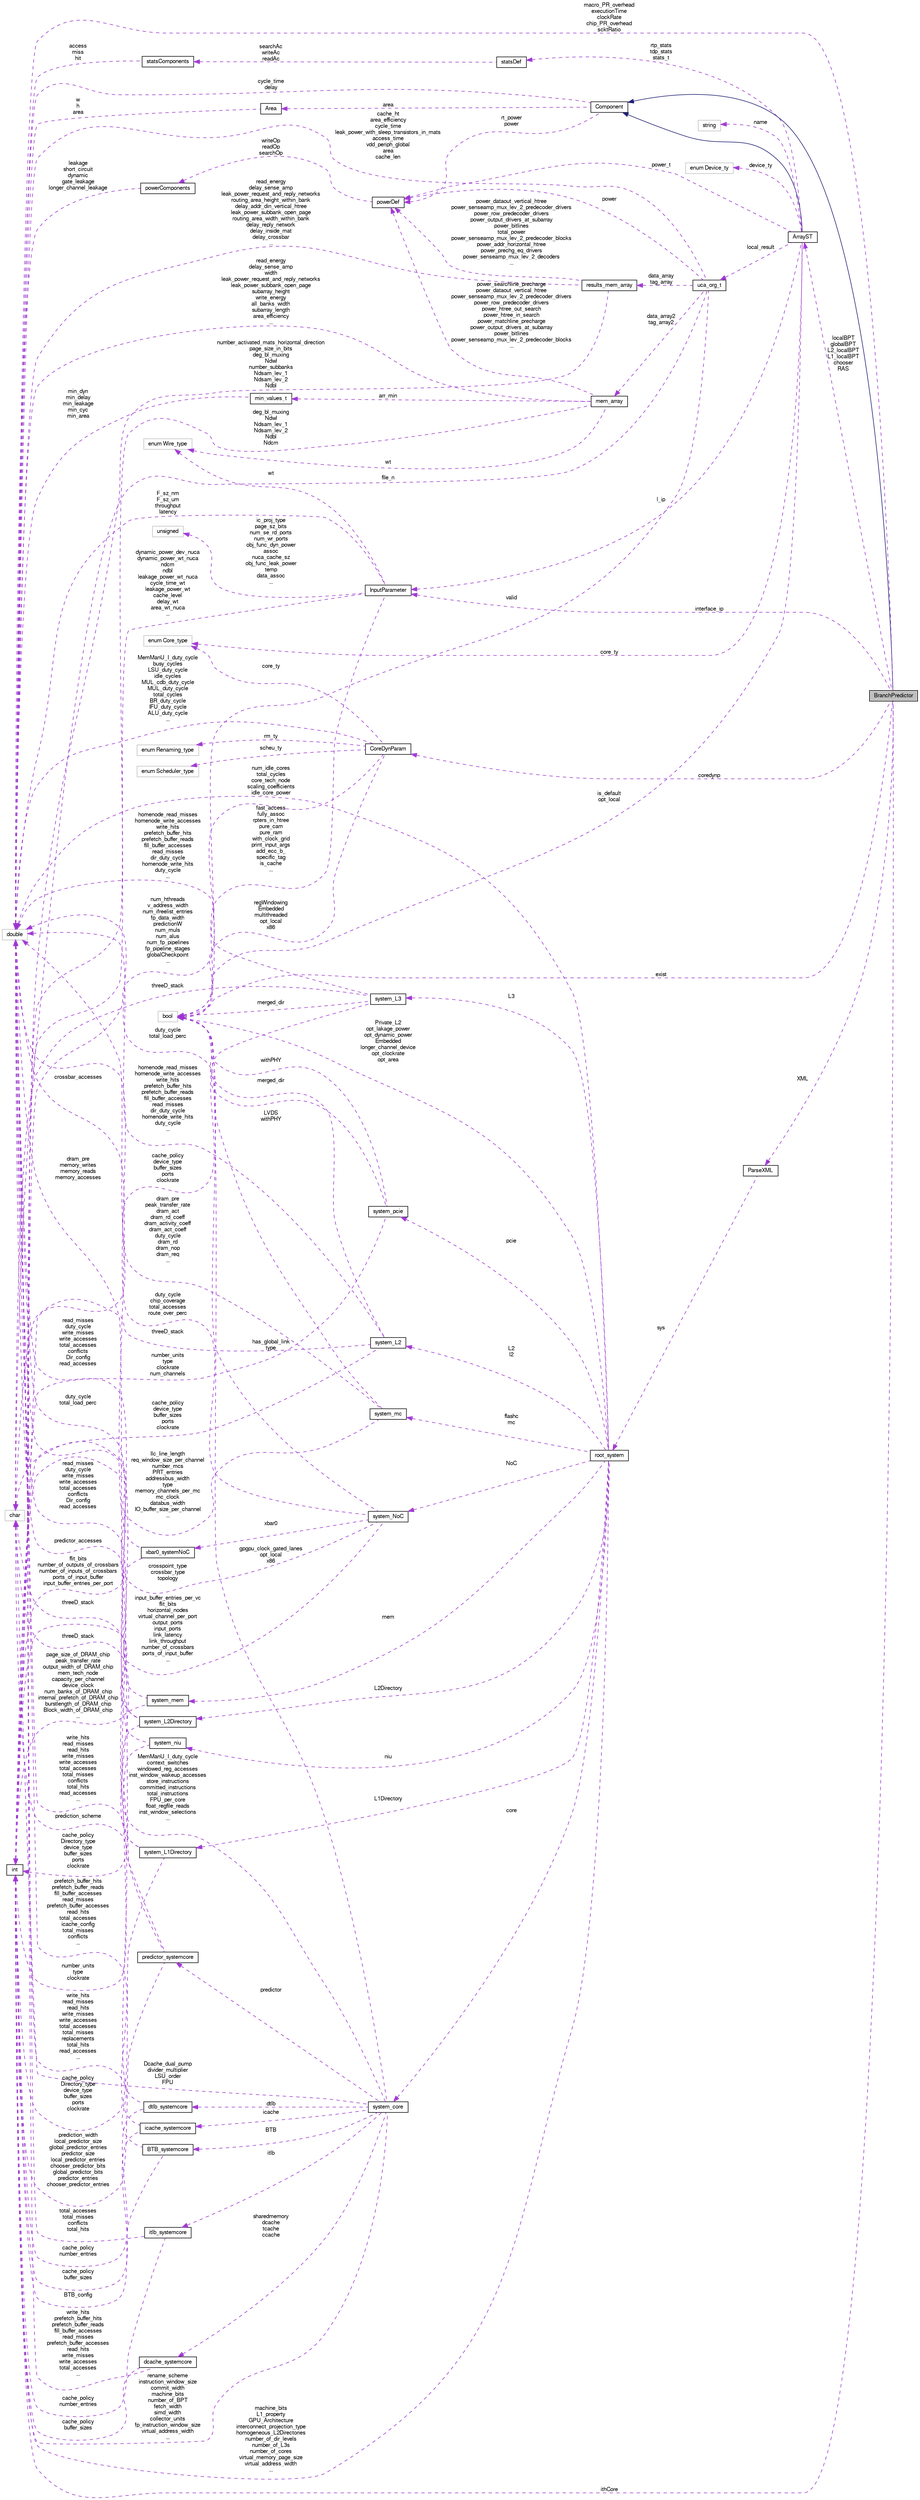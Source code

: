 digraph G
{
  bgcolor="transparent";
  edge [fontname="FreeSans",fontsize="10",labelfontname="FreeSans",labelfontsize="10"];
  node [fontname="FreeSans",fontsize="10",shape=record];
  rankdir=LR;
  Node1 [label="BranchPredictor",height=0.2,width=0.4,color="black", fillcolor="grey75", style="filled" fontcolor="black"];
  Node2 -> Node1 [dir=back,color="midnightblue",fontsize="10",style="solid",fontname="FreeSans"];
  Node2 [label="Component",height=0.2,width=0.4,color="black",URL="$classComponent.html"];
  Node3 -> Node2 [dir=back,color="darkorchid3",fontsize="10",style="dashed",label="cycle_time\ndelay",fontname="FreeSans"];
  Node3 [label="double",height=0.2,width=0.4,color="grey75"];
  Node4 -> Node2 [dir=back,color="darkorchid3",fontsize="10",style="dashed",label="rt_power\npower",fontname="FreeSans"];
  Node4 [label="powerDef",height=0.2,width=0.4,color="black",URL="$classpowerDef.html"];
  Node5 -> Node4 [dir=back,color="darkorchid3",fontsize="10",style="dashed",label="writeOp\nreadOp\nsearchOp",fontname="FreeSans"];
  Node5 [label="powerComponents",height=0.2,width=0.4,color="black",URL="$classpowerComponents.html"];
  Node3 -> Node5 [dir=back,color="darkorchid3",fontsize="10",style="dashed",label="leakage\nshort_circuit\ndynamic\ngate_leakage\nlonger_channel_leakage",fontname="FreeSans"];
  Node6 -> Node2 [dir=back,color="darkorchid3",fontsize="10",style="dashed",label="area",fontname="FreeSans"];
  Node6 [label="Area",height=0.2,width=0.4,color="black",URL="$classArea.html"];
  Node3 -> Node6 [dir=back,color="darkorchid3",fontsize="10",style="dashed",label="w\nh\narea",fontname="FreeSans"];
  Node3 -> Node1 [dir=back,color="darkorchid3",fontsize="10",style="dashed",label="macro_PR_overhead\nexecutionTime\nclockRate\nchip_PR_overhead\nscktRatio",fontname="FreeSans"];
  Node7 -> Node1 [dir=back,color="darkorchid3",fontsize="10",style="dashed",label="localBPT\nglobalBPT\nL2_localBPT\nL1_localBPT\nchooser\nRAS",fontname="FreeSans"];
  Node7 [label="ArrayST",height=0.2,width=0.4,color="black",URL="$classArrayST.html"];
  Node2 -> Node7 [dir=back,color="midnightblue",fontsize="10",style="solid",fontname="FreeSans"];
  Node8 -> Node7 [dir=back,color="darkorchid3",fontsize="10",style="dashed",label="device_ty",fontname="FreeSans"];
  Node8 [label="enum Device_ty",height=0.2,width=0.4,color="grey75"];
  Node4 -> Node7 [dir=back,color="darkorchid3",fontsize="10",style="dashed",label="power_t",fontname="FreeSans"];
  Node9 -> Node7 [dir=back,color="darkorchid3",fontsize="10",style="dashed",label="local_result",fontname="FreeSans"];
  Node9 [label="uca_org_t",height=0.2,width=0.4,color="black",URL="$classuca__org__t.html"];
  Node3 -> Node9 [dir=back,color="darkorchid3",fontsize="10",style="dashed",label="cache_ht\narea_efficiency\ncycle_time\nleak_power_with_sleep_transistors_in_mats\naccess_time\nvdd_periph_global\narea\ncache_len",fontname="FreeSans"];
  Node10 -> Node9 [dir=back,color="darkorchid3",fontsize="10",style="dashed",label="file_n",fontname="FreeSans"];
  Node10 [label="char",height=0.2,width=0.4,color="grey75"];
  Node4 -> Node9 [dir=back,color="darkorchid3",fontsize="10",style="dashed",label="power",fontname="FreeSans"];
  Node11 -> Node9 [dir=back,color="darkorchid3",fontsize="10",style="dashed",label="data_array2\ntag_array2",fontname="FreeSans"];
  Node11 [label="mem_array",height=0.2,width=0.4,color="black",URL="$classmem__array.html"];
  Node3 -> Node11 [dir=back,color="darkorchid3",fontsize="10",style="dashed",label="read_energy\ndelay_sense_amp\nwidth\nleak_power_request_and_reply_networks\nleak_power_subbank_open_page\nsubarray_height\nwrite_energy\nall_banks_width\nsubarray_length\narea_efficiency\n...",fontname="FreeSans"];
  Node12 -> Node11 [dir=back,color="darkorchid3",fontsize="10",style="dashed",label="arr_min",fontname="FreeSans"];
  Node12 [label="min_values_t",height=0.2,width=0.4,color="black",URL="$classmin__values__t.html"];
  Node3 -> Node12 [dir=back,color="darkorchid3",fontsize="10",style="dashed",label="min_dyn\nmin_delay\nmin_leakage\nmin_cyc\nmin_area",fontname="FreeSans"];
  Node4 -> Node11 [dir=back,color="darkorchid3",fontsize="10",style="dashed",label="power_searchline_precharge\npower_dataout_vertical_htree\npower_senseamp_mux_lev_2_predecoder_drivers\npower_row_predecoder_drivers\npower_htree_out_search\npower_htree_in_search\npower_matchline_precharge\npower_output_drivers_at_subarray\npower_bitlines\npower_senseamp_mux_lev_2_predecoder_blocks\n...",fontname="FreeSans"];
  Node13 -> Node11 [dir=back,color="darkorchid3",fontsize="10",style="dashed",label="deg_bl_muxing\nNdwl\nNdsam_lev_1\nNdsam_lev_2\nNdbl\nNdcm",fontname="FreeSans"];
  Node13 [label="int",height=0.2,width=0.4,color="black",URL="$classint.html"];
  Node14 -> Node11 [dir=back,color="darkorchid3",fontsize="10",style="dashed",label="wt",fontname="FreeSans"];
  Node14 [label="enum Wire_type",height=0.2,width=0.4,color="grey75"];
  Node15 -> Node9 [dir=back,color="darkorchid3",fontsize="10",style="dashed",label="data_array\ntag_array",fontname="FreeSans"];
  Node15 [label="results_mem_array",height=0.2,width=0.4,color="black",URL="$structresults__mem__array.html"];
  Node3 -> Node15 [dir=back,color="darkorchid3",fontsize="10",style="dashed",label="read_energy\ndelay_sense_amp\nleak_power_request_and_reply_networks\nrouting_area_height_within_bank\ndelay_addr_din_vertical_htree\nleak_power_subbank_open_page\nrouting_area_width_within_bank\ndelay_reply_network\ndelay_inside_mat\ndelay_crossbar\n...",fontname="FreeSans"];
  Node4 -> Node15 [dir=back,color="darkorchid3",fontsize="10",style="dashed",label="power_dataout_vertical_htree\npower_senseamp_mux_lev_2_predecoder_drivers\npower_row_predecoder_drivers\npower_output_drivers_at_subarray\npower_bitlines\ntotal_power\npower_senseamp_mux_lev_2_predecoder_blocks\npower_addr_horizontal_htree\npower_prechg_eq_drivers\npower_senseamp_mux_lev_2_decoders\n...",fontname="FreeSans"];
  Node13 -> Node15 [dir=back,color="darkorchid3",fontsize="10",style="dashed",label="number_activated_mats_horizontal_direction\npage_size_in_bits\ndeg_bl_muxing\nNdwl\nnumber_subbanks\nNdsam_lev_1\nNdsam_lev_2\nNdbl",fontname="FreeSans"];
  Node16 -> Node9 [dir=back,color="darkorchid3",fontsize="10",style="dashed",label="valid",fontname="FreeSans"];
  Node16 [label="bool",height=0.2,width=0.4,color="grey75"];
  Node17 -> Node7 [dir=back,color="darkorchid3",fontsize="10",style="dashed",label="rtp_stats\ntdp_stats\nstats_t",fontname="FreeSans"];
  Node17 [label="statsDef",height=0.2,width=0.4,color="black",URL="$classstatsDef.html"];
  Node18 -> Node17 [dir=back,color="darkorchid3",fontsize="10",style="dashed",label="searchAc\nwriteAc\nreadAc",fontname="FreeSans"];
  Node18 [label="statsComponents",height=0.2,width=0.4,color="black",URL="$classstatsComponents.html"];
  Node3 -> Node18 [dir=back,color="darkorchid3",fontsize="10",style="dashed",label="access\nmiss\nhit",fontname="FreeSans"];
  Node16 -> Node7 [dir=back,color="darkorchid3",fontsize="10",style="dashed",label="is_default\nopt_local",fontname="FreeSans"];
  Node19 -> Node7 [dir=back,color="darkorchid3",fontsize="10",style="dashed",label="name",fontname="FreeSans"];
  Node19 [label="string",height=0.2,width=0.4,color="grey75"];
  Node20 -> Node7 [dir=back,color="darkorchid3",fontsize="10",style="dashed",label="l_ip",fontname="FreeSans"];
  Node20 [label="InputParameter",height=0.2,width=0.4,color="black",URL="$classInputParameter.html"];
  Node3 -> Node20 [dir=back,color="darkorchid3",fontsize="10",style="dashed",label="F_sz_nm\nF_sz_um\nthroughput\nlatency",fontname="FreeSans"];
  Node13 -> Node20 [dir=back,color="darkorchid3",fontsize="10",style="dashed",label="dynamic_power_dev_nuca\ndynamic_power_wt_nuca\nndcm\nndbl\nleakage_power_wt_nuca\ncycle_time_wt\nleakage_power_wt\ncache_level\ndelay_wt\narea_wt_nuca\n...",fontname="FreeSans"];
  Node16 -> Node20 [dir=back,color="darkorchid3",fontsize="10",style="dashed",label="fast_access\nfully_assoc\nrpters_in_htree\npure_cam\npure_ram\nwith_clock_grid\nprint_input_args\nadd_ecc_b_\nspecific_tag\nis_cache\n...",fontname="FreeSans"];
  Node14 -> Node20 [dir=back,color="darkorchid3",fontsize="10",style="dashed",label="wt",fontname="FreeSans"];
  Node21 -> Node20 [dir=back,color="darkorchid3",fontsize="10",style="dashed",label="ic_proj_type\npage_sz_bits\nnum_se_rd_ports\nnum_wr_ports\nobj_func_dyn_power\nassoc\nnuca_cache_sz\nobj_func_leak_power\ntemp\ndata_assoc\n...",fontname="FreeSans"];
  Node21 [label="unsigned",height=0.2,width=0.4,color="grey75"];
  Node22 -> Node7 [dir=back,color="darkorchid3",fontsize="10",style="dashed",label="core_ty",fontname="FreeSans"];
  Node22 [label="enum Core_type",height=0.2,width=0.4,color="grey75"];
  Node23 -> Node1 [dir=back,color="darkorchid3",fontsize="10",style="dashed",label="coredynp",fontname="FreeSans"];
  Node23 [label="CoreDynParam",height=0.2,width=0.4,color="black",URL="$classCoreDynParam.html"];
  Node3 -> Node23 [dir=back,color="darkorchid3",fontsize="10",style="dashed",label="MemManU_I_duty_cycle\nbusy_cycles\nLSU_duty_cycle\nidle_cycles\nMUL_cdb_duty_cycle\nMUL_duty_cycle\ntotal_cycles\nBR_duty_cycle\nIFU_duty_cycle\nALU_duty_cycle\n...",fontname="FreeSans"];
  Node13 -> Node23 [dir=back,color="darkorchid3",fontsize="10",style="dashed",label="num_hthreads\nv_address_width\nnum_ifreelist_entries\nfp_data_width\npredictionW\nnum_muls\nnum_alus\nnum_fp_pipelines\nfp_pipeline_stages\nglobalCheckpoint\n...",fontname="FreeSans"];
  Node24 -> Node23 [dir=back,color="darkorchid3",fontsize="10",style="dashed",label="rm_ty",fontname="FreeSans"];
  Node24 [label="enum Renaming_type",height=0.2,width=0.4,color="grey75"];
  Node16 -> Node23 [dir=back,color="darkorchid3",fontsize="10",style="dashed",label="regWindowing\nEmbedded\nmultithreaded\nopt_local\nx86",fontname="FreeSans"];
  Node25 -> Node23 [dir=back,color="darkorchid3",fontsize="10",style="dashed",label="scheu_ty",fontname="FreeSans"];
  Node25 [label="enum Scheduler_type",height=0.2,width=0.4,color="grey75"];
  Node22 -> Node23 [dir=back,color="darkorchid3",fontsize="10",style="dashed",label="core_ty",fontname="FreeSans"];
  Node13 -> Node1 [dir=back,color="darkorchid3",fontsize="10",style="dashed",label="ithCore",fontname="FreeSans"];
  Node16 -> Node1 [dir=back,color="darkorchid3",fontsize="10",style="dashed",label="exist",fontname="FreeSans"];
  Node20 -> Node1 [dir=back,color="darkorchid3",fontsize="10",style="dashed",label="interface_ip",fontname="FreeSans"];
  Node26 -> Node1 [dir=back,color="darkorchid3",fontsize="10",style="dashed",label="XML",fontname="FreeSans"];
  Node26 [label="ParseXML",height=0.2,width=0.4,color="black",URL="$classParseXML.html"];
  Node27 -> Node26 [dir=back,color="darkorchid3",fontsize="10",style="dashed",label="sys",fontname="FreeSans"];
  Node27 [label="root_system",height=0.2,width=0.4,color="black",URL="$structroot__system.html"];
  Node28 -> Node27 [dir=back,color="darkorchid3",fontsize="10",style="dashed",label="L2\nl2",fontname="FreeSans"];
  Node28 [label="system_L2",height=0.2,width=0.4,color="black",URL="$structsystem__L2.html"];
  Node3 -> Node28 [dir=back,color="darkorchid3",fontsize="10",style="dashed",label="homenode_read_misses\nhomenode_write_accesses\nwrite_hits\nprefetch_buffer_hits\nprefetch_buffer_reads\nfill_buffer_accesses\nread_misses\ndir_duty_cycle\nhomenode_write_hits\nduty_cycle\n...",fontname="FreeSans"];
  Node10 -> Node28 [dir=back,color="darkorchid3",fontsize="10",style="dashed",label="threeD_stack",fontname="FreeSans"];
  Node13 -> Node28 [dir=back,color="darkorchid3",fontsize="10",style="dashed",label="cache_policy\ndevice_type\nbuffer_sizes\nports\nclockrate",fontname="FreeSans"];
  Node16 -> Node28 [dir=back,color="darkorchid3",fontsize="10",style="dashed",label="merged_dir",fontname="FreeSans"];
  Node29 -> Node27 [dir=back,color="darkorchid3",fontsize="10",style="dashed",label="L3",fontname="FreeSans"];
  Node29 [label="system_L3",height=0.2,width=0.4,color="black",URL="$structsystem__L3.html"];
  Node3 -> Node29 [dir=back,color="darkorchid3",fontsize="10",style="dashed",label="homenode_read_misses\nhomenode_write_accesses\nwrite_hits\nprefetch_buffer_hits\nprefetch_buffer_reads\nfill_buffer_accesses\nread_misses\ndir_duty_cycle\nhomenode_write_hits\nduty_cycle\n...",fontname="FreeSans"];
  Node10 -> Node29 [dir=back,color="darkorchid3",fontsize="10",style="dashed",label="threeD_stack",fontname="FreeSans"];
  Node13 -> Node29 [dir=back,color="darkorchid3",fontsize="10",style="dashed",label="cache_policy\ndevice_type\nbuffer_sizes\nports\nclockrate",fontname="FreeSans"];
  Node16 -> Node29 [dir=back,color="darkorchid3",fontsize="10",style="dashed",label="merged_dir",fontname="FreeSans"];
  Node3 -> Node27 [dir=back,color="darkorchid3",fontsize="10",style="dashed",label="num_idle_cores\ntotal_cycles\ncore_tech_node\nscaling_coefficients\nidle_core_power",fontname="FreeSans"];
  Node30 -> Node27 [dir=back,color="darkorchid3",fontsize="10",style="dashed",label="L2Directory",fontname="FreeSans"];
  Node30 [label="system_L2Directory",height=0.2,width=0.4,color="black",URL="$structsystem__L2Directory.html"];
  Node3 -> Node30 [dir=back,color="darkorchid3",fontsize="10",style="dashed",label="read_misses\nduty_cycle\nwrite_misses\nwrite_accesses\ntotal_accesses\nconflicts\nDir_config\nread_accesses",fontname="FreeSans"];
  Node10 -> Node30 [dir=back,color="darkorchid3",fontsize="10",style="dashed",label="threeD_stack",fontname="FreeSans"];
  Node13 -> Node30 [dir=back,color="darkorchid3",fontsize="10",style="dashed",label="cache_policy\nDirectory_type\ndevice_type\nbuffer_sizes\nports\nclockrate",fontname="FreeSans"];
  Node31 -> Node27 [dir=back,color="darkorchid3",fontsize="10",style="dashed",label="flashc\nmc",fontname="FreeSans"];
  Node31 [label="system_mc",height=0.2,width=0.4,color="black",URL="$structsystem__mc.html"];
  Node3 -> Node31 [dir=back,color="darkorchid3",fontsize="10",style="dashed",label="dram_pre\npeak_transfer_rate\ndram_act\ndram_rd_coeff\ndram_activity_coeff\ndram_act_coeff\nduty_cycle\ndram_rd\ndram_nop\ndram_req\n...",fontname="FreeSans"];
  Node13 -> Node31 [dir=back,color="darkorchid3",fontsize="10",style="dashed",label="llc_line_length\nreq_window_size_per_channel\nnumber_mcs\nPRT_entries\naddressbus_width\ntype\nmemory_channels_per_mc\nmc_clock\ndatabus_width\nIO_buffer_size_per_channel\n...",fontname="FreeSans"];
  Node16 -> Node31 [dir=back,color="darkorchid3",fontsize="10",style="dashed",label="LVDS\nwithPHY",fontname="FreeSans"];
  Node32 -> Node27 [dir=back,color="darkorchid3",fontsize="10",style="dashed",label="mem",fontname="FreeSans"];
  Node32 [label="system_mem",height=0.2,width=0.4,color="black",URL="$structsystem__mem.html"];
  Node3 -> Node32 [dir=back,color="darkorchid3",fontsize="10",style="dashed",label="dram_pre\nmemory_writes\nmemory_reads\nmemory_accesses",fontname="FreeSans"];
  Node13 -> Node32 [dir=back,color="darkorchid3",fontsize="10",style="dashed",label="page_size_of_DRAM_chip\npeak_transfer_rate\noutput_width_of_DRAM_chip\nmem_tech_node\ncapacity_per_channel\ndevice_clock\nnum_banks_of_DRAM_chip\ninternal_prefetch_of_DRAM_chip\nburstlength_of_DRAM_chip\nBlock_width_of_DRAM_chip\n...",fontname="FreeSans"];
  Node33 -> Node27 [dir=back,color="darkorchid3",fontsize="10",style="dashed",label="L1Directory",fontname="FreeSans"];
  Node33 [label="system_L1Directory",height=0.2,width=0.4,color="black",URL="$structsystem__L1Directory.html"];
  Node3 -> Node33 [dir=back,color="darkorchid3",fontsize="10",style="dashed",label="read_misses\nduty_cycle\nwrite_misses\nwrite_accesses\ntotal_accesses\nconflicts\nDir_config\nread_accesses",fontname="FreeSans"];
  Node10 -> Node33 [dir=back,color="darkorchid3",fontsize="10",style="dashed",label="threeD_stack",fontname="FreeSans"];
  Node13 -> Node33 [dir=back,color="darkorchid3",fontsize="10",style="dashed",label="cache_policy\nDirectory_type\ndevice_type\nbuffer_sizes\nports\nclockrate",fontname="FreeSans"];
  Node34 -> Node27 [dir=back,color="darkorchid3",fontsize="10",style="dashed",label="niu",fontname="FreeSans"];
  Node34 [label="system_niu",height=0.2,width=0.4,color="black",URL="$structsystem__niu.html"];
  Node3 -> Node34 [dir=back,color="darkorchid3",fontsize="10",style="dashed",label="duty_cycle\ntotal_load_perc",fontname="FreeSans"];
  Node13 -> Node34 [dir=back,color="darkorchid3",fontsize="10",style="dashed",label="number_units\ntype\nclockrate",fontname="FreeSans"];
  Node35 -> Node27 [dir=back,color="darkorchid3",fontsize="10",style="dashed",label="core",fontname="FreeSans"];
  Node35 [label="system_core",height=0.2,width=0.4,color="black",URL="$structsystem__core.html"];
  Node36 -> Node35 [dir=back,color="darkorchid3",fontsize="10",style="dashed",label="predictor",fontname="FreeSans"];
  Node36 [label="predictor_systemcore",height=0.2,width=0.4,color="black",URL="$structpredictor__systemcore.html"];
  Node3 -> Node36 [dir=back,color="darkorchid3",fontsize="10",style="dashed",label="predictor_accesses",fontname="FreeSans"];
  Node10 -> Node36 [dir=back,color="darkorchid3",fontsize="10",style="dashed",label="prediction_scheme",fontname="FreeSans"];
  Node13 -> Node36 [dir=back,color="darkorchid3",fontsize="10",style="dashed",label="prediction_width\nlocal_predictor_size\nglobal_predictor_entries\npredictor_size\nlocal_predictor_entries\nchooser_predictor_bits\nglobal_predictor_bits\npredictor_entries\nchooser_predictor_entries",fontname="FreeSans"];
  Node37 -> Node35 [dir=back,color="darkorchid3",fontsize="10",style="dashed",label="BTB",fontname="FreeSans"];
  Node37 [label="BTB_systemcore",height=0.2,width=0.4,color="black",URL="$structBTB__systemcore.html"];
  Node3 -> Node37 [dir=back,color="darkorchid3",fontsize="10",style="dashed",label="write_hits\nread_misses\nread_hits\nwrite_misses\nwrite_accesses\ntotal_accesses\ntotal_misses\nreplacements\ntotal_hits\nread_accesses\n...",fontname="FreeSans"];
  Node13 -> Node37 [dir=back,color="darkorchid3",fontsize="10",style="dashed",label="BTB_config",fontname="FreeSans"];
  Node3 -> Node35 [dir=back,color="darkorchid3",fontsize="10",style="dashed",label="MemManU_I_duty_cycle\ncontext_switches\nwindowed_reg_accesses\ninst_window_wakeup_accesses\nstore_instructions\ncommitted_instructions\ntotal_instructions\nFPU_per_core\nfloat_regfile_reads\ninst_window_selections\n...",fontname="FreeSans"];
  Node38 -> Node35 [dir=back,color="darkorchid3",fontsize="10",style="dashed",label="itlb",fontname="FreeSans"];
  Node38 [label="itlb_systemcore",height=0.2,width=0.4,color="black",URL="$structitlb__systemcore.html"];
  Node3 -> Node38 [dir=back,color="darkorchid3",fontsize="10",style="dashed",label="total_accesses\ntotal_misses\nconflicts\ntotal_hits",fontname="FreeSans"];
  Node13 -> Node38 [dir=back,color="darkorchid3",fontsize="10",style="dashed",label="cache_policy\nnumber_entries",fontname="FreeSans"];
  Node39 -> Node35 [dir=back,color="darkorchid3",fontsize="10",style="dashed",label="icache",fontname="FreeSans"];
  Node39 [label="icache_systemcore",height=0.2,width=0.4,color="black",URL="$structicache__systemcore.html"];
  Node3 -> Node39 [dir=back,color="darkorchid3",fontsize="10",style="dashed",label="prefetch_buffer_hits\nprefetch_buffer_reads\nfill_buffer_accesses\nread_misses\nprefetch_buffer_accesses\nread_hits\ntotal_accesses\nicache_config\ntotal_misses\nconflicts\n...",fontname="FreeSans"];
  Node13 -> Node39 [dir=back,color="darkorchid3",fontsize="10",style="dashed",label="cache_policy\nbuffer_sizes",fontname="FreeSans"];
  Node10 -> Node35 [dir=back,color="darkorchid3",fontsize="10",style="dashed",label="Dcache_dual_pump\ndivider_multiplier\nLSU_order\nFPU",fontname="FreeSans"];
  Node13 -> Node35 [dir=back,color="darkorchid3",fontsize="10",style="dashed",label="rename_scheme\ninstruction_window_size\ncommit_width\nmachine_bits\nnumber_of_BPT\nfetch_width\nsimd_width\ncollector_units\nfp_instruction_window_size\nvirtual_address_width\n...",fontname="FreeSans"];
  Node40 -> Node35 [dir=back,color="darkorchid3",fontsize="10",style="dashed",label="sharedmemory\ndcache\ntcache\nccache",fontname="FreeSans"];
  Node40 [label="dcache_systemcore",height=0.2,width=0.4,color="black",URL="$structdcache__systemcore.html"];
  Node3 -> Node40 [dir=back,color="darkorchid3",fontsize="10",style="dashed",label="write_hits\nprefetch_buffer_hits\nprefetch_buffer_reads\nfill_buffer_accesses\nread_misses\nprefetch_buffer_accesses\nread_hits\nwrite_misses\nwrite_accesses\ntotal_accesses\n...",fontname="FreeSans"];
  Node13 -> Node40 [dir=back,color="darkorchid3",fontsize="10",style="dashed",label="cache_policy\nbuffer_sizes",fontname="FreeSans"];
  Node16 -> Node35 [dir=back,color="darkorchid3",fontsize="10",style="dashed",label="gpgpu_clock_gated_lanes\nopt_local\nx86",fontname="FreeSans"];
  Node41 -> Node35 [dir=back,color="darkorchid3",fontsize="10",style="dashed",label="dtlb",fontname="FreeSans"];
  Node41 [label="dtlb_systemcore",height=0.2,width=0.4,color="black",URL="$structdtlb__systemcore.html"];
  Node3 -> Node41 [dir=back,color="darkorchid3",fontsize="10",style="dashed",label="write_hits\nread_misses\nread_hits\nwrite_misses\nwrite_accesses\ntotal_accesses\ntotal_misses\nconflicts\ntotal_hits\nread_accesses\n...",fontname="FreeSans"];
  Node13 -> Node41 [dir=back,color="darkorchid3",fontsize="10",style="dashed",label="cache_policy\nnumber_entries",fontname="FreeSans"];
  Node13 -> Node27 [dir=back,color="darkorchid3",fontsize="10",style="dashed",label="machine_bits\nL1_property\nGPU_Architecture\ninterconnect_projection_type\nhomogeneous_L2Directories\nnumber_of_dir_levels\nnumber_of_L3s\nnumber_of_cores\nvirtual_memory_page_size\nvirtual_address_width\n...",fontname="FreeSans"];
  Node16 -> Node27 [dir=back,color="darkorchid3",fontsize="10",style="dashed",label="Private_L2\nopt_lakage_power\nopt_dynamic_power\nEmbedded\nlonger_channel_device\nopt_clockrate\nopt_area",fontname="FreeSans"];
  Node42 -> Node27 [dir=back,color="darkorchid3",fontsize="10",style="dashed",label="NoC",fontname="FreeSans"];
  Node42 [label="system_NoC",height=0.2,width=0.4,color="black",URL="$structsystem__NoC.html"];
  Node3 -> Node42 [dir=back,color="darkorchid3",fontsize="10",style="dashed",label="duty_cycle\nchip_coverage\ntotal_accesses\nroute_over_perc",fontname="FreeSans"];
  Node10 -> Node42 [dir=back,color="darkorchid3",fontsize="10",style="dashed",label="crosspoint_type\ncrossbar_type\ntopology",fontname="FreeSans"];
  Node13 -> Node42 [dir=back,color="darkorchid3",fontsize="10",style="dashed",label="input_buffer_entries_per_vc\nflit_bits\nhorizontal_nodes\nvirtual_channel_per_port\noutput_ports\ninput_ports\nlink_latency\nlink_throughput\nnumber_of_crossbars\nports_of_input_buffer\n...",fontname="FreeSans"];
  Node16 -> Node42 [dir=back,color="darkorchid3",fontsize="10",style="dashed",label="has_global_link\ntype",fontname="FreeSans"];
  Node43 -> Node42 [dir=back,color="darkorchid3",fontsize="10",style="dashed",label="xbar0",fontname="FreeSans"];
  Node43 [label="xbar0_systemNoC",height=0.2,width=0.4,color="black",URL="$structxbar0__systemNoC.html"];
  Node3 -> Node43 [dir=back,color="darkorchid3",fontsize="10",style="dashed",label="crossbar_accesses",fontname="FreeSans"];
  Node13 -> Node43 [dir=back,color="darkorchid3",fontsize="10",style="dashed",label="flit_bits\nnumber_of_outputs_of_crossbars\nnumber_of_inputs_of_crossbars\nports_of_input_buffer\ninput_buffer_entries_per_port",fontname="FreeSans"];
  Node44 -> Node27 [dir=back,color="darkorchid3",fontsize="10",style="dashed",label="pcie",fontname="FreeSans"];
  Node44 [label="system_pcie",height=0.2,width=0.4,color="black",URL="$structsystem__pcie.html"];
  Node3 -> Node44 [dir=back,color="darkorchid3",fontsize="10",style="dashed",label="duty_cycle\ntotal_load_perc",fontname="FreeSans"];
  Node13 -> Node44 [dir=back,color="darkorchid3",fontsize="10",style="dashed",label="number_units\ntype\nclockrate\nnum_channels",fontname="FreeSans"];
  Node16 -> Node44 [dir=back,color="darkorchid3",fontsize="10",style="dashed",label="withPHY",fontname="FreeSans"];
}

